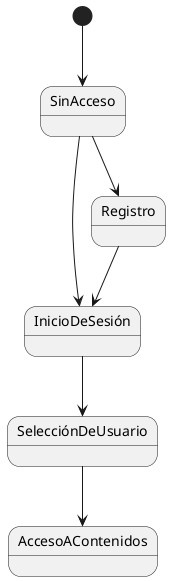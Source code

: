 @startuml diagramaDeEstadosUML

[*] --> SinAcceso

SinAcceso --> InicioDeSesión
SinAcceso --> Registro
Registro --> InicioDeSesión
InicioDeSesión --> SelecciónDeUsuario
SelecciónDeUsuario --> AccesoAContenidos

@enduml
